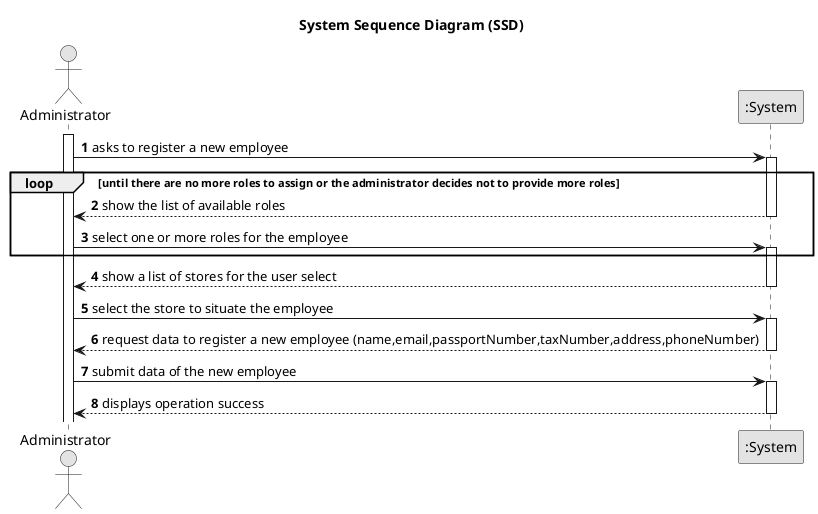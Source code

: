 @startuml
skinparam monochrome true
skinparam packageStyle rectangle
skinparam shadowing false



'title As a system Administrator, I want to register a new employee.
title System Sequence Diagram (SSD)

autonumber

actor "Administrator" as Administrator
participant ":System" as System

activate Administrator

    Administrator -> System : asks to register a new employee
    activate System

    loop until there are no more roles to assign or the administrator decides not to provide more roles

        System --> Administrator : show the list of available roles
    deactivate System

        Administrator -> System : select one or more roles for the employee
        activate System
    end
        System --> Administrator : show a list of stores for the user select
    deactivate System

    Administrator -> System : select the store to situate the employee
        activate System

            System --> Administrator : request data to register a new employee (name,email,passportNumber,taxNumber,address,phoneNumber)
        deactivate System

        Administrator -> System : submit data of the new employee
        activate System

'             System --> Administrator : asks for confirmation to know if the data is correct
'                    deactivate System
'
'            Administrator -> System : submit confirmation
'            activate System

            System --> Administrator : displays operation success

'            and automatically sends a password to the registered employee's email
        deactivate System

@enduml